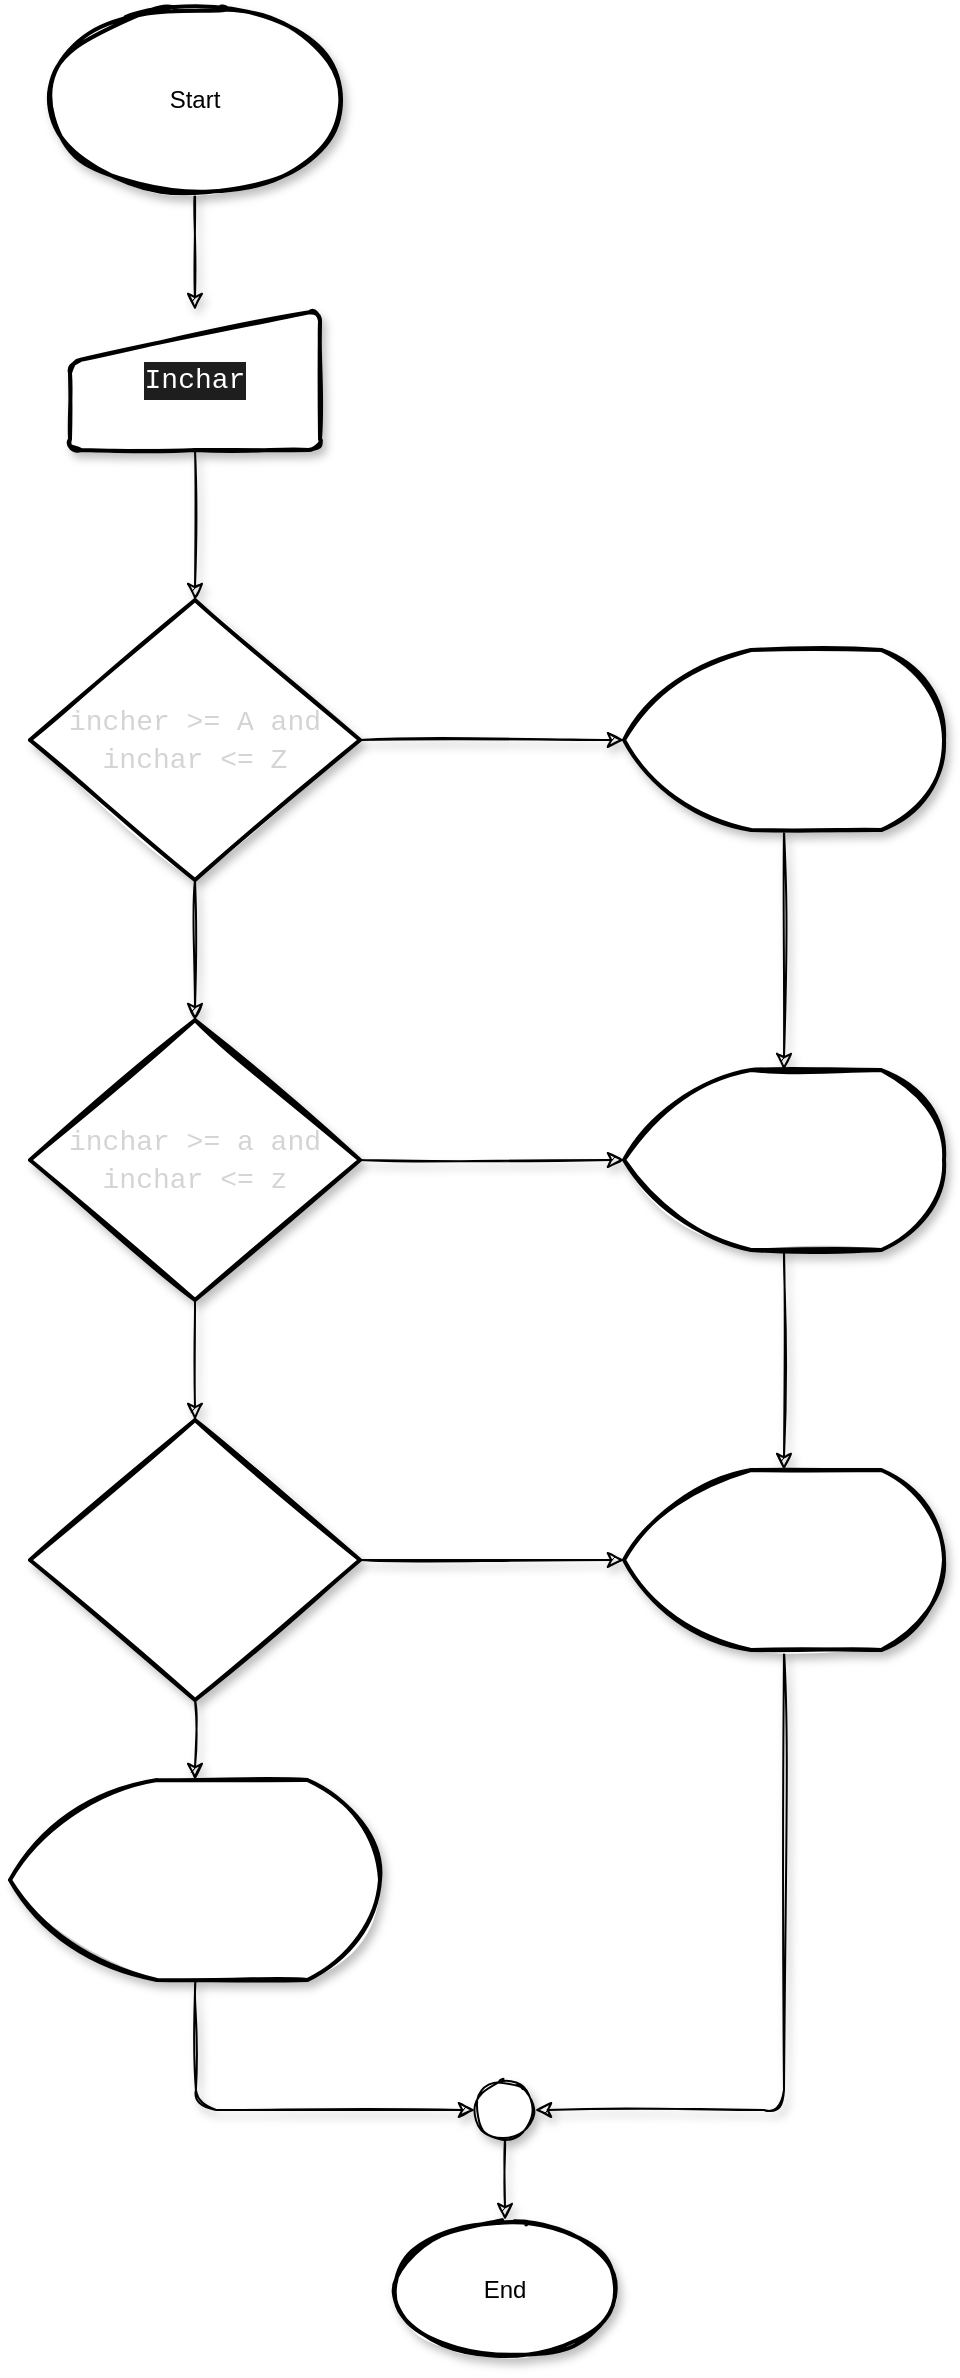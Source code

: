 <mxfile>
    <diagram id="C3qYPJoNmNMMmL5Z4Kcp" name="Page-1">
        <mxGraphModel dx="1597" dy="763" grid="1" gridSize="10" guides="1" tooltips="1" connect="1" arrows="1" fold="1" page="1" pageScale="1" pageWidth="850" pageHeight="1100" math="0" shadow="0">
            <root>
                <mxCell id="0"/>
                <mxCell id="1" parent="0"/>
                <mxCell id="4" style="edgeStyle=none;html=1;entryX=0.5;entryY=0;entryDx=0;entryDy=0;fontColor=#FFFFFF;shadow=1;sketch=1;" edge="1" parent="1" source="2" target="3">
                    <mxGeometry relative="1" as="geometry"/>
                </mxCell>
                <mxCell id="2" value="Start" style="strokeWidth=2;html=1;shape=mxgraph.flowchart.start_1;whiteSpace=wrap;shadow=1;sketch=1;" vertex="1" parent="1">
                    <mxGeometry x="348" y="60" width="155" height="90" as="geometry"/>
                </mxCell>
                <mxCell id="6" style="edgeStyle=none;html=1;entryX=0.5;entryY=0;entryDx=0;entryDy=0;entryPerimeter=0;fontColor=#FFFFFF;shadow=1;sketch=1;" edge="1" parent="1" source="3" target="5">
                    <mxGeometry relative="1" as="geometry"/>
                </mxCell>
                <mxCell id="3" value="&lt;div style=&quot;background-color: rgb(30 , 30 , 30) ; font-family: &amp;#34;consolas&amp;#34; , &amp;#34;courier new&amp;#34; , monospace ; font-size: 14px ; line-height: 19px&quot;&gt;&lt;font color=&quot;#ffffff&quot;&gt;Inchar&lt;/font&gt;&lt;/div&gt;" style="html=1;strokeWidth=2;shape=manualInput;whiteSpace=wrap;rounded=1;size=26;arcSize=11;shadow=1;sketch=1;" vertex="1" parent="1">
                    <mxGeometry x="363" y="210" width="125" height="70" as="geometry"/>
                </mxCell>
                <mxCell id="14" style="edgeStyle=none;html=1;entryX=0;entryY=0.5;entryDx=0;entryDy=0;entryPerimeter=0;fontColor=#FFFFFF;shadow=1;sketch=1;" edge="1" parent="1" source="5" target="7">
                    <mxGeometry relative="1" as="geometry"/>
                </mxCell>
                <mxCell id="16" style="edgeStyle=none;html=1;entryX=0.5;entryY=0;entryDx=0;entryDy=0;entryPerimeter=0;fontColor=#FFFFFF;shadow=1;sketch=1;" edge="1" parent="1" source="5" target="15">
                    <mxGeometry relative="1" as="geometry"/>
                </mxCell>
                <mxCell id="5" value="&lt;div style=&quot;font-family: &amp;#34;consolas&amp;#34; , &amp;#34;courier new&amp;#34; , monospace ; font-size: 14px ; line-height: 19px&quot;&gt;&lt;font color=&quot;#d4d4d4&quot;&gt;incher &amp;gt;= A and inchar &amp;lt;= Z&lt;/font&gt;&lt;/div&gt;" style="strokeWidth=2;html=1;shape=mxgraph.flowchart.decision;whiteSpace=wrap;fontColor=#FFFFFF;shadow=1;sketch=1;" vertex="1" parent="1">
                    <mxGeometry x="343" y="355" width="165" height="140" as="geometry"/>
                </mxCell>
                <mxCell id="39" style="edgeStyle=none;html=1;entryX=0.5;entryY=0;entryDx=0;entryDy=0;entryPerimeter=0;fontColor=#FFFFFF;shadow=1;sketch=1;" edge="1" parent="1" source="7" target="19">
                    <mxGeometry relative="1" as="geometry"/>
                </mxCell>
                <mxCell id="7" value="&lt;div style=&quot;font-family: &amp;#34;consolas&amp;#34; , &amp;#34;courier new&amp;#34; , monospace ; font-size: 14px ; line-height: 19px&quot;&gt;&lt;font color=&quot;#ffffff&quot; style=&quot;line-height: 0.46&quot;&gt;You in put Upper Case Letter&lt;/font&gt;&lt;/div&gt;" style="strokeWidth=2;html=1;shape=mxgraph.flowchart.display;whiteSpace=wrap;labelBackgroundColor=none;fontColor=#D4D4D4;shadow=1;sketch=1;" vertex="1" parent="1">
                    <mxGeometry x="640" y="380" width="160" height="90" as="geometry"/>
                </mxCell>
                <mxCell id="18" style="edgeStyle=none;html=1;entryX=0.5;entryY=0;entryDx=0;entryDy=0;entryPerimeter=0;fontColor=#FFFFFF;shadow=1;sketch=1;" edge="1" parent="1" source="15" target="17">
                    <mxGeometry relative="1" as="geometry"/>
                </mxCell>
                <mxCell id="21" style="edgeStyle=none;html=1;entryX=0;entryY=0.5;entryDx=0;entryDy=0;entryPerimeter=0;fontColor=#D4D4D4;shadow=1;sketch=1;" edge="1" parent="1" source="15" target="19">
                    <mxGeometry relative="1" as="geometry"/>
                </mxCell>
                <mxCell id="15" value="&lt;div style=&quot;font-family: &amp;#34;consolas&amp;#34; , &amp;#34;courier new&amp;#34; , monospace ; font-size: 14px ; line-height: 19px&quot;&gt;&lt;div style=&quot;font-family: &amp;#34;consolas&amp;#34; , &amp;#34;courier new&amp;#34; , monospace ; line-height: 19px&quot;&gt;&lt;font color=&quot;#d4d4d4&quot;&gt;inchar &amp;gt;= a and inchar &amp;lt;= z&lt;/font&gt;&lt;/div&gt;&lt;/div&gt;" style="strokeWidth=2;html=1;shape=mxgraph.flowchart.decision;whiteSpace=wrap;fontColor=#FFFFFF;shadow=1;sketch=1;" vertex="1" parent="1">
                    <mxGeometry x="343" y="565" width="165" height="140" as="geometry"/>
                </mxCell>
                <mxCell id="22" style="edgeStyle=none;html=1;entryX=0;entryY=0.5;entryDx=0;entryDy=0;entryPerimeter=0;fontColor=#D4D4D4;shadow=1;sketch=1;" edge="1" parent="1" source="17" target="20">
                    <mxGeometry relative="1" as="geometry"/>
                </mxCell>
                <mxCell id="24" style="edgeStyle=none;html=1;entryX=0.5;entryY=0;entryDx=0;entryDy=0;entryPerimeter=0;fontColor=#FFFFFF;shadow=1;sketch=1;" edge="1" parent="1" source="17" target="23">
                    <mxGeometry relative="1" as="geometry"/>
                </mxCell>
                <mxCell id="17" value="&lt;div style=&quot;font-family: &amp;#34;consolas&amp;#34; , &amp;#34;courier new&amp;#34; , monospace ; font-size: 14px ; line-height: 19px&quot;&gt;&lt;div style=&quot;font-family: &amp;#34;consolas&amp;#34; , &amp;#34;courier new&amp;#34; , monospace ; line-height: 19px&quot;&gt;inchar &amp;gt;= 0&amp;nbsp;and inchar &amp;lt;= 9&lt;/div&gt;&lt;/div&gt;" style="strokeWidth=2;html=1;shape=mxgraph.flowchart.decision;whiteSpace=wrap;fontColor=#FFFFFF;shadow=1;sketch=1;" vertex="1" parent="1">
                    <mxGeometry x="343" y="765" width="165" height="140" as="geometry"/>
                </mxCell>
                <mxCell id="40" style="edgeStyle=none;html=1;entryX=0.5;entryY=0;entryDx=0;entryDy=0;entryPerimeter=0;fontColor=#FFFFFF;shadow=1;sketch=1;" edge="1" parent="1" source="19" target="20">
                    <mxGeometry relative="1" as="geometry"/>
                </mxCell>
                <mxCell id="19" value="&lt;div style=&quot;font-family: &amp;#34;consolas&amp;#34; , &amp;#34;courier new&amp;#34; , monospace ; font-size: 14px ; line-height: 19px&quot;&gt;&lt;font color=&quot;#ffffff&quot; style=&quot;line-height: 0.46&quot;&gt;You in put Lower Case Letter&lt;/font&gt;&lt;/div&gt;" style="strokeWidth=2;html=1;shape=mxgraph.flowchart.display;whiteSpace=wrap;labelBackgroundColor=none;fontColor=#D4D4D4;shadow=1;sketch=1;" vertex="1" parent="1">
                    <mxGeometry x="640" y="590" width="160" height="90" as="geometry"/>
                </mxCell>
                <mxCell id="38" style="edgeStyle=none;html=1;entryX=1;entryY=0.5;entryDx=0;entryDy=0;fontColor=#FFFFFF;shadow=1;sketch=1;" edge="1" parent="1" source="20" target="25">
                    <mxGeometry relative="1" as="geometry">
                        <Array as="points">
                            <mxPoint x="720" y="1110"/>
                        </Array>
                    </mxGeometry>
                </mxCell>
                <mxCell id="20" value="&lt;div style=&quot;font-family: &amp;#34;consolas&amp;#34; , &amp;#34;courier new&amp;#34; , monospace ; font-size: 14px ; line-height: 19px&quot;&gt;&lt;font color=&quot;#ffffff&quot; style=&quot;line-height: 0.46&quot;&gt;You in put Number&lt;/font&gt;&lt;/div&gt;" style="strokeWidth=2;html=1;shape=mxgraph.flowchart.display;whiteSpace=wrap;labelBackgroundColor=none;fontColor=#D4D4D4;shadow=1;sketch=1;" vertex="1" parent="1">
                    <mxGeometry x="640" y="790" width="160" height="90" as="geometry"/>
                </mxCell>
                <mxCell id="37" style="edgeStyle=none;html=1;entryX=0;entryY=0.5;entryDx=0;entryDy=0;fontColor=#FFFFFF;shadow=1;sketch=1;" edge="1" parent="1" source="23" target="25">
                    <mxGeometry relative="1" as="geometry">
                        <Array as="points">
                            <mxPoint x="426" y="1110"/>
                        </Array>
                    </mxGeometry>
                </mxCell>
                <mxCell id="23" value="&lt;div style=&quot;font-family: &amp;#34;consolas&amp;#34; , &amp;#34;courier new&amp;#34; , monospace ; font-size: 14px ; line-height: 19px&quot;&gt;&lt;div style=&quot;font-family: &amp;#34;consolas&amp;#34; , &amp;#34;courier new&amp;#34; , monospace ; line-height: 19px&quot;&gt;&lt;font color=&quot;#ffffff&quot;&gt;&amp;nbsp;It's not a letter or number.&lt;/font&gt;&lt;/div&gt;&lt;/div&gt;" style="strokeWidth=2;html=1;shape=mxgraph.flowchart.display;whiteSpace=wrap;labelBackgroundColor=none;fontColor=#D4D4D4;shadow=1;sketch=1;" vertex="1" parent="1">
                    <mxGeometry x="333" y="945" width="185" height="100" as="geometry"/>
                </mxCell>
                <mxCell id="28" style="edgeStyle=none;html=1;entryX=0.5;entryY=0;entryDx=0;entryDy=0;entryPerimeter=0;fontColor=#FFFFFF;shadow=1;sketch=1;" edge="1" parent="1" source="25" target="26">
                    <mxGeometry relative="1" as="geometry"/>
                </mxCell>
                <mxCell id="25" value="" style="ellipse;whiteSpace=wrap;html=1;aspect=fixed;labelBackgroundColor=none;fontColor=#FFFFFF;shadow=1;sketch=1;" vertex="1" parent="1">
                    <mxGeometry x="565.5" y="1095" width="30" height="30" as="geometry"/>
                </mxCell>
                <mxCell id="26" value="End" style="strokeWidth=2;html=1;shape=mxgraph.flowchart.start_1;whiteSpace=wrap;shadow=1;sketch=1;" vertex="1" parent="1">
                    <mxGeometry x="522" y="1165" width="117" height="70" as="geometry"/>
                </mxCell>
                <mxCell id="29" value="True" style="text;html=1;strokeColor=none;fillColor=none;align=center;verticalAlign=middle;whiteSpace=wrap;rounded=0;labelBackgroundColor=none;fontColor=#FFFFFF;shadow=1;sketch=1;" vertex="1" parent="1">
                    <mxGeometry x="540" y="395" width="60" height="30" as="geometry"/>
                </mxCell>
                <mxCell id="30" value="True" style="text;html=1;strokeColor=none;fillColor=none;align=center;verticalAlign=middle;whiteSpace=wrap;rounded=0;labelBackgroundColor=none;fontColor=#FFFFFF;shadow=1;sketch=1;" vertex="1" parent="1">
                    <mxGeometry x="540" y="605" width="60" height="30" as="geometry"/>
                </mxCell>
                <mxCell id="32" value="True" style="text;html=1;strokeColor=none;fillColor=none;align=center;verticalAlign=middle;whiteSpace=wrap;rounded=0;labelBackgroundColor=none;fontColor=#FFFFFF;shadow=1;sketch=1;" vertex="1" parent="1">
                    <mxGeometry x="540" y="795" width="60" height="30" as="geometry"/>
                </mxCell>
                <mxCell id="34" value="False" style="text;html=1;strokeColor=none;fillColor=none;align=center;verticalAlign=middle;whiteSpace=wrap;rounded=0;labelBackgroundColor=none;fontColor=#FFFFFF;shadow=1;sketch=1;" vertex="1" parent="1">
                    <mxGeometry x="333" y="565" width="60" height="30" as="geometry"/>
                </mxCell>
                <mxCell id="35" value="False" style="text;html=1;strokeColor=none;fillColor=none;align=center;verticalAlign=middle;whiteSpace=wrap;rounded=0;labelBackgroundColor=none;fontColor=#FFFFFF;shadow=1;sketch=1;" vertex="1" parent="1">
                    <mxGeometry x="333" y="765" width="60" height="30" as="geometry"/>
                </mxCell>
                <mxCell id="36" value="False" style="text;html=1;strokeColor=none;fillColor=none;align=center;verticalAlign=middle;whiteSpace=wrap;rounded=0;labelBackgroundColor=none;fontColor=#FFFFFF;shadow=1;sketch=1;" vertex="1" parent="1">
                    <mxGeometry x="333" y="905" width="60" height="30" as="geometry"/>
                </mxCell>
            </root>
        </mxGraphModel>
    </diagram>
</mxfile>